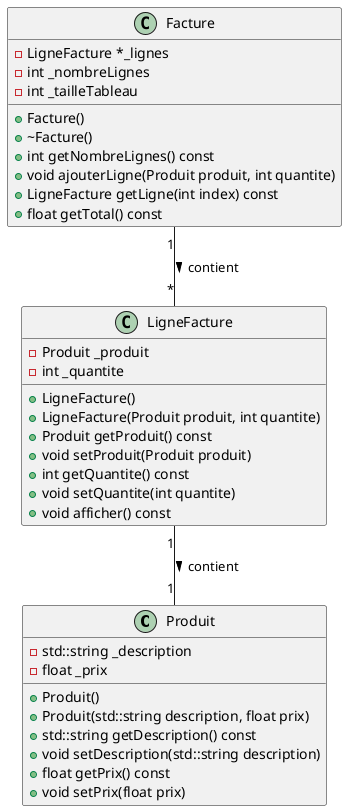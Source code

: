 @startuml
class Produit {
    - std::string _description
    - float _prix
    + Produit()
    + Produit(std::string description, float prix)
    + std::string getDescription() const
    + void setDescription(std::string description)
    + float getPrix() const
    + void setPrix(float prix)
}

class LigneFacture {
    - Produit _produit
    - int _quantite
    + LigneFacture()
    + LigneFacture(Produit produit, int quantite)
    + Produit getProduit() const
    + void setProduit(Produit produit)
    + int getQuantite() const
    + void setQuantite(int quantite)
    + void afficher() const
}

class Facture {
    - LigneFacture *_lignes
    - int _nombreLignes
    - int _tailleTableau
    + Facture()
    + ~Facture()
    + int getNombreLignes() const
    + void ajouterLigne(Produit produit, int quantite)
    + LigneFacture getLigne(int index) const
    + float getTotal() const
}

' Relations
LigneFacture "1" -- "1" Produit : contient >
Facture "1" -- "*" LigneFacture : contient >
@enduml

